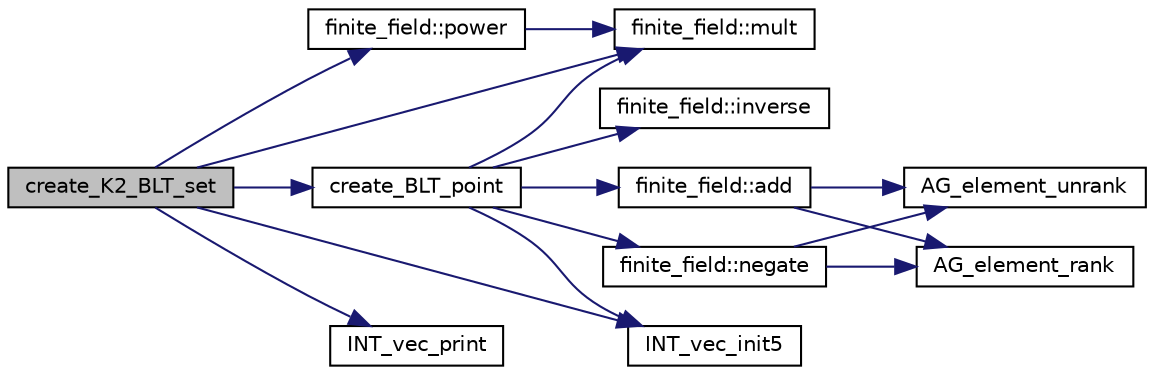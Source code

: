 digraph "create_K2_BLT_set"
{
  edge [fontname="Helvetica",fontsize="10",labelfontname="Helvetica",labelfontsize="10"];
  node [fontname="Helvetica",fontsize="10",shape=record];
  rankdir="LR";
  Node3122 [label="create_K2_BLT_set",height=0.2,width=0.4,color="black", fillcolor="grey75", style="filled", fontcolor="black"];
  Node3122 -> Node3123 [color="midnightblue",fontsize="10",style="solid",fontname="Helvetica"];
  Node3123 [label="finite_field::mult",height=0.2,width=0.4,color="black", fillcolor="white", style="filled",URL="$df/d5a/classfinite__field.html#a24fb5917aa6d4d656fd855b7f44a13b0"];
  Node3122 -> Node3124 [color="midnightblue",fontsize="10",style="solid",fontname="Helvetica"];
  Node3124 [label="finite_field::power",height=0.2,width=0.4,color="black", fillcolor="white", style="filled",URL="$df/d5a/classfinite__field.html#a0437871b8f775f0b2d589188d9ad7e61"];
  Node3124 -> Node3123 [color="midnightblue",fontsize="10",style="solid",fontname="Helvetica"];
  Node3122 -> Node3125 [color="midnightblue",fontsize="10",style="solid",fontname="Helvetica"];
  Node3125 [label="create_BLT_point",height=0.2,width=0.4,color="black", fillcolor="white", style="filled",URL="$d7/d94/data_8_c.html#ac547a6cfda0a07b0ba4841689c95397f"];
  Node3125 -> Node3126 [color="midnightblue",fontsize="10",style="solid",fontname="Helvetica"];
  Node3126 [label="finite_field::inverse",height=0.2,width=0.4,color="black", fillcolor="white", style="filled",URL="$df/d5a/classfinite__field.html#a69f2a12c01e70b7ce2d115c5221c9cdd"];
  Node3125 -> Node3127 [color="midnightblue",fontsize="10",style="solid",fontname="Helvetica"];
  Node3127 [label="finite_field::negate",height=0.2,width=0.4,color="black", fillcolor="white", style="filled",URL="$df/d5a/classfinite__field.html#aa9d798298f25d4a9262b5bc5f1733e31"];
  Node3127 -> Node3128 [color="midnightblue",fontsize="10",style="solid",fontname="Helvetica"];
  Node3128 [label="AG_element_unrank",height=0.2,width=0.4,color="black", fillcolor="white", style="filled",URL="$d4/d67/geometry_8h.html#a4a33b86c87b2879b97cfa1327abe2885"];
  Node3127 -> Node3129 [color="midnightblue",fontsize="10",style="solid",fontname="Helvetica"];
  Node3129 [label="AG_element_rank",height=0.2,width=0.4,color="black", fillcolor="white", style="filled",URL="$d4/d67/geometry_8h.html#ab2ac908d07dd8038fd996e26bdc75c17"];
  Node3125 -> Node3123 [color="midnightblue",fontsize="10",style="solid",fontname="Helvetica"];
  Node3125 -> Node3130 [color="midnightblue",fontsize="10",style="solid",fontname="Helvetica"];
  Node3130 [label="finite_field::add",height=0.2,width=0.4,color="black", fillcolor="white", style="filled",URL="$df/d5a/classfinite__field.html#a8f12328a27500f3c7be0c849ebbc9d14"];
  Node3130 -> Node3128 [color="midnightblue",fontsize="10",style="solid",fontname="Helvetica"];
  Node3130 -> Node3129 [color="midnightblue",fontsize="10",style="solid",fontname="Helvetica"];
  Node3125 -> Node3131 [color="midnightblue",fontsize="10",style="solid",fontname="Helvetica"];
  Node3131 [label="INT_vec_init5",height=0.2,width=0.4,color="black", fillcolor="white", style="filled",URL="$d5/db4/io__and__os_8h.html#aa44942d0ade0e10dafd2ff1a86e672b8"];
  Node3122 -> Node3132 [color="midnightblue",fontsize="10",style="solid",fontname="Helvetica"];
  Node3132 [label="INT_vec_print",height=0.2,width=0.4,color="black", fillcolor="white", style="filled",URL="$df/dbf/sajeeb_8_c.html#a79a5901af0b47dd0d694109543c027fe"];
  Node3122 -> Node3131 [color="midnightblue",fontsize="10",style="solid",fontname="Helvetica"];
}
